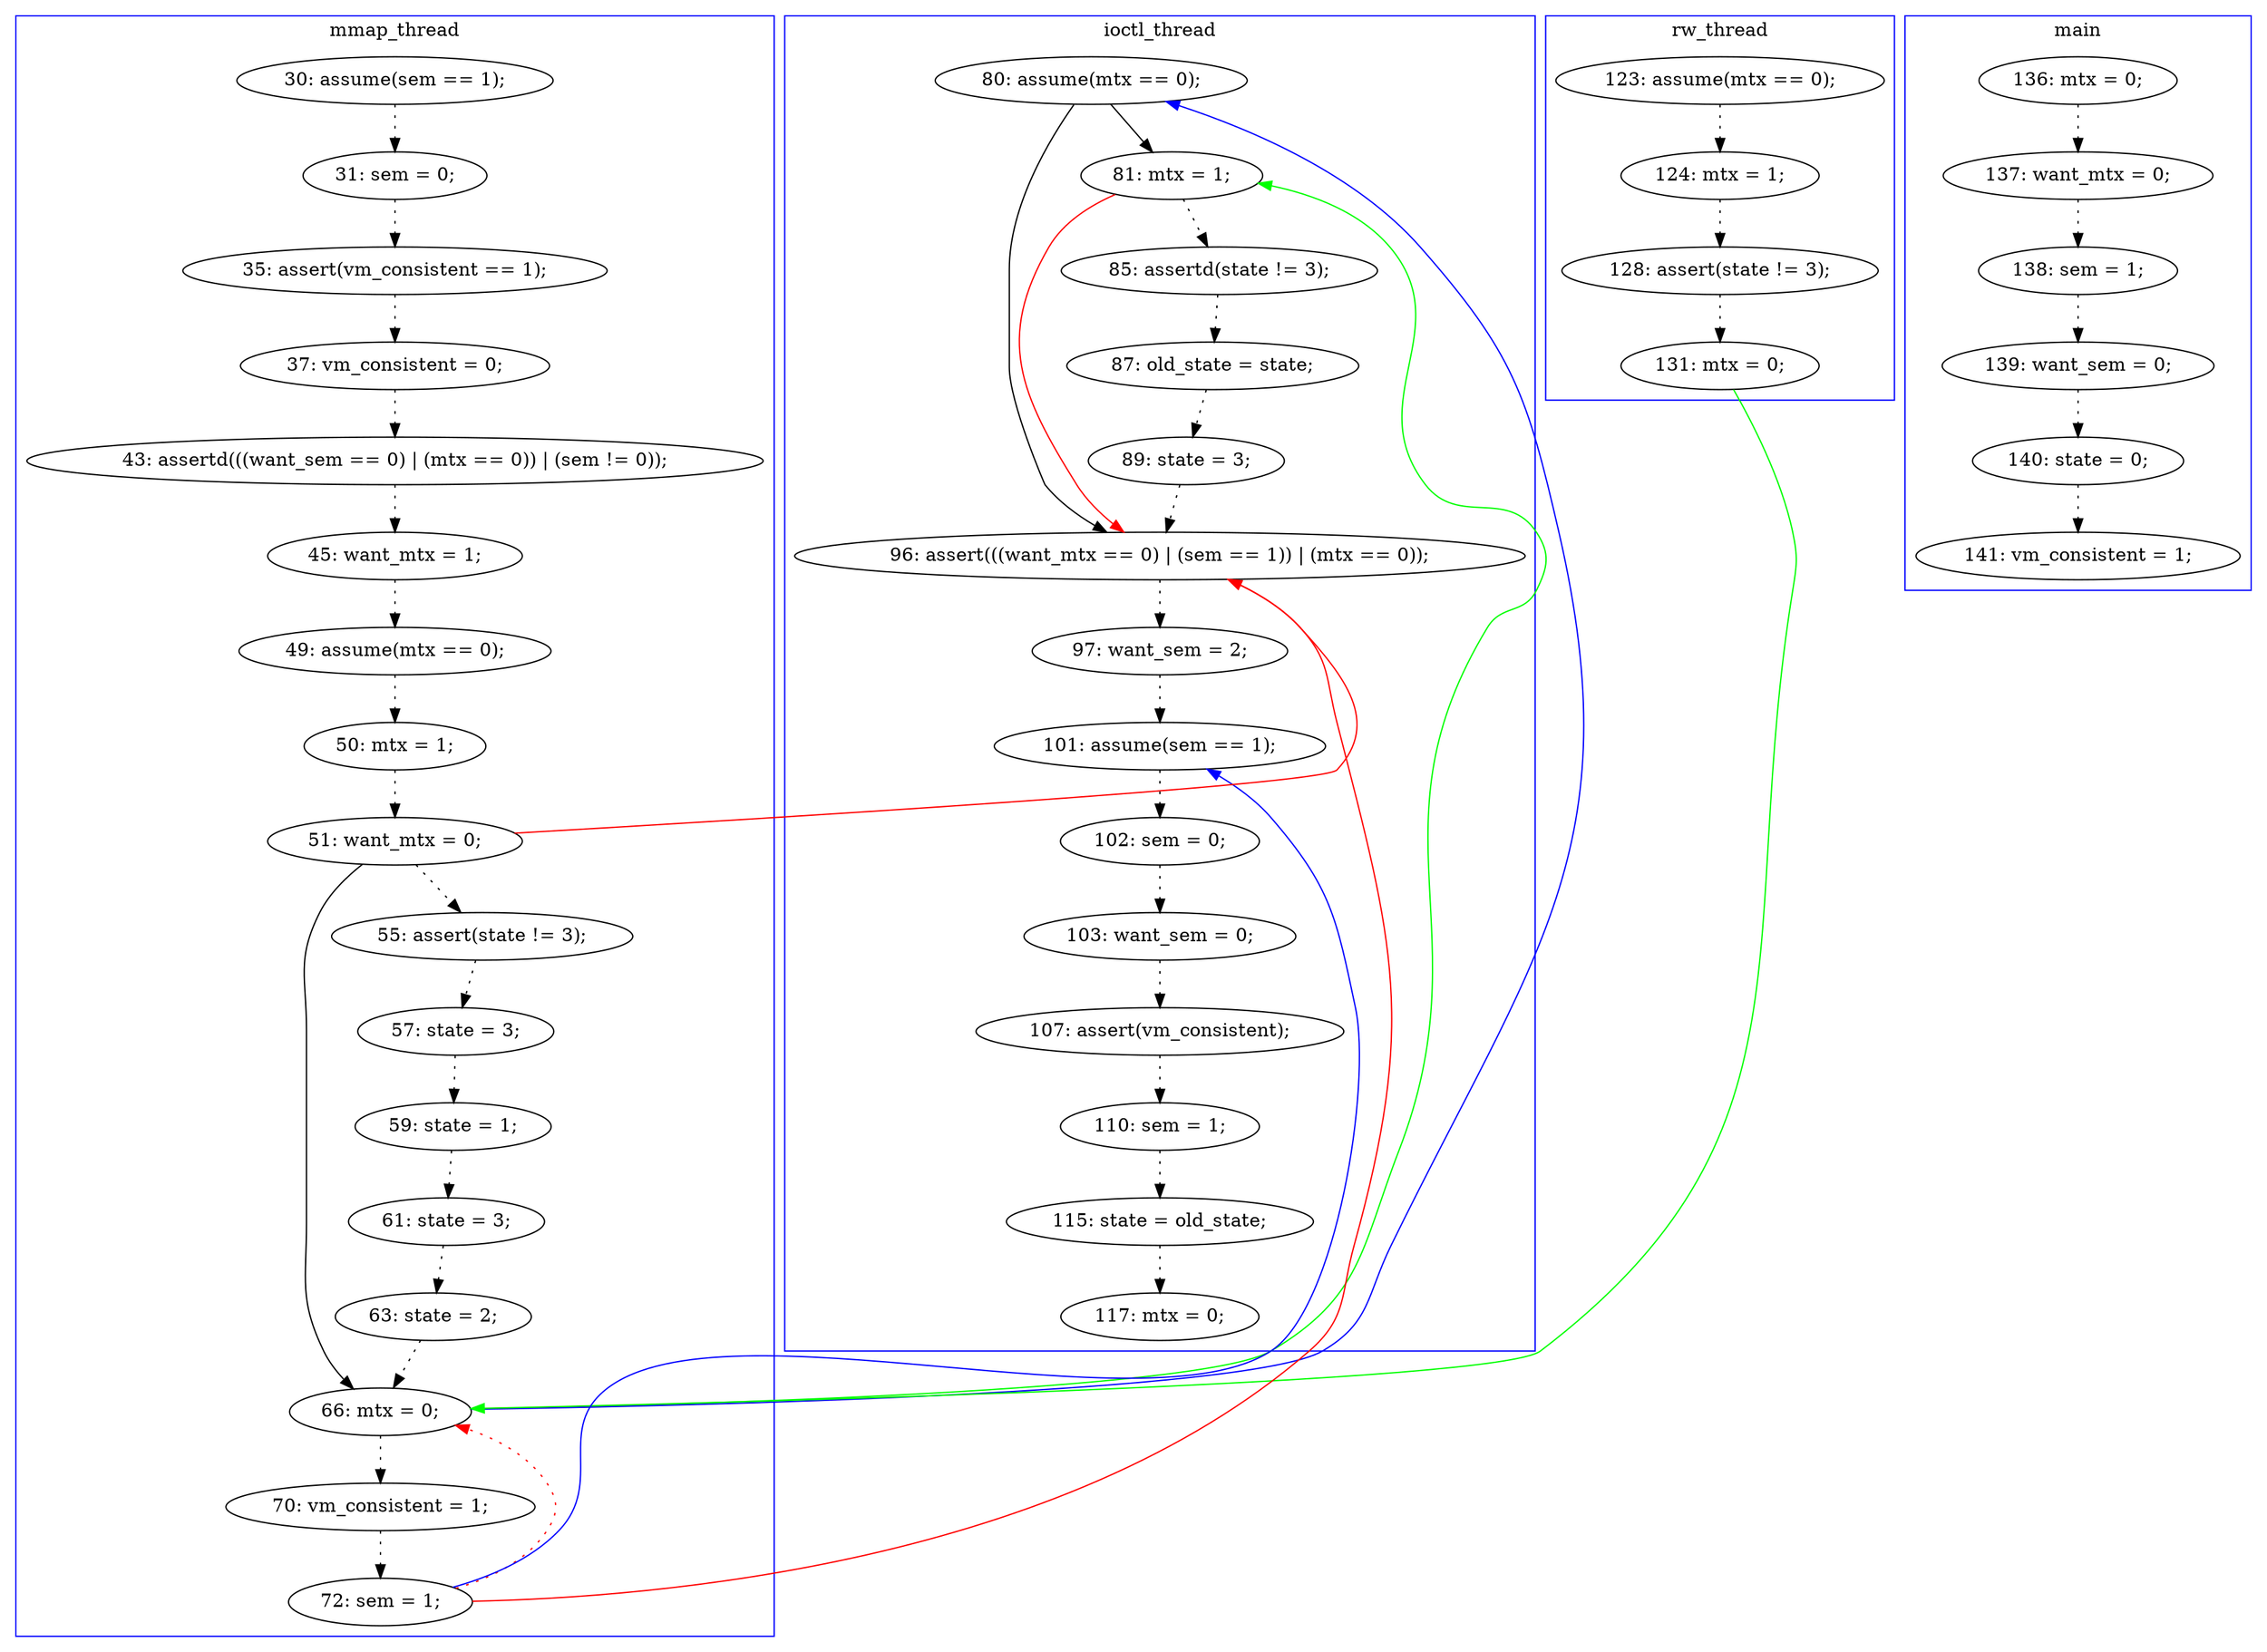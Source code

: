 digraph ProofObject {
	46 -> 47 [style = dotted, color = black]
	20 -> 23 [style = dotted, color = black]
	43 -> 44 [style = dotted, color = black]
	52 -> 53 [style = dotted, color = black]
	51 -> 52 [style = dotted, color = black]
	34 -> 41 [color = Green, constraint = false]
	23 -> 24 [style = dotted, color = black]
	15 -> 16 [style = dotted, color = black]
	14 -> 15 [style = dotted, color = black]
	34 -> 40 [color = Blue, constraint = false]
	36 -> 34 [style = dotted, color = red, constraint = false]
	26 -> 27 [style = dotted, color = black]
	32 -> 33 [style = dotted, color = black]
	28 -> 29 [style = dotted, color = black]
	28 -> 34 [color = Black]
	2 -> 3 [style = dotted, color = black]
	30 -> 31 [style = dotted, color = black]
	44 -> 46 [style = dotted, color = black]
	35 -> 36 [style = dotted, color = black]
	31 -> 32 [style = dotted, color = black]
	28 -> 46 [color = Red, constraint = false]
	50 -> 51 [style = dotted, color = black]
	34 -> 35 [style = dotted, color = black]
	6 -> 7 [style = dotted, color = black]
	40 -> 46 [color = Black]
	29 -> 30 [style = dotted, color = black]
	41 -> 42 [style = dotted, color = black]
	16 -> 34 [color = Green, constraint = false]
	5 -> 6 [style = dotted, color = black]
	47 -> 48 [style = dotted, color = black]
	53 -> 54 [style = dotted, color = black]
	18 -> 20 [style = dotted, color = black]
	40 -> 41 [color = Black]
	25 -> 26 [style = dotted, color = black]
	13 -> 14 [style = dotted, color = black]
	17 -> 18 [style = dotted, color = black]
	41 -> 46 [color = Red, constraint = false]
	36 -> 46 [color = Red, constraint = false]
	27 -> 28 [style = dotted, color = black]
	49 -> 50 [style = dotted, color = black]
	24 -> 25 [style = dotted, color = black]
	36 -> 48 [color = Blue, constraint = false]
	42 -> 43 [style = dotted, color = black]
	4 -> 5 [style = dotted, color = black]
	33 -> 34 [style = dotted, color = black]
	48 -> 49 [style = dotted, color = black]
	3 -> 4 [style = dotted, color = black]
	subgraph cluster0 {
		label = main
		color = blue
		3  [label = "137: want_mtx = 0;"]
		5  [label = "139: want_sem = 0;"]
		7  [label = "141: vm_consistent = 1;"]
		2  [label = "136: mtx = 0;"]
		4  [label = "138: sem = 1;"]
		6  [label = "140: state = 0;"]
	}
	subgraph cluster3 {
		label = rw_thread
		color = blue
		16  [label = "131: mtx = 0;"]
		14  [label = "124: mtx = 1;"]
		13  [label = "123: assume(mtx == 0);"]
		15  [label = "128: assert(state != 3);"]
	}
	subgraph cluster2 {
		label = ioctl_thread
		color = blue
		53  [label = "115: state = old_state;"]
		51  [label = "107: assert(vm_consistent);"]
		52  [label = "110: sem = 1;"]
		41  [label = "81: mtx = 1;"]
		43  [label = "87: old_state = state;"]
		42  [label = "85: assertd(state != 3);"]
		40  [label = "80: assume(mtx == 0);"]
		54  [label = "117: mtx = 0;"]
		49  [label = "102: sem = 0;"]
		46  [label = "96: assert(((want_mtx == 0) | (sem == 1)) | (mtx == 0));"]
		47  [label = "97: want_sem = 2;"]
		50  [label = "103: want_sem = 0;"]
		44  [label = "89: state = 3;"]
		48  [label = "101: assume(sem == 1);"]
	}
	subgraph cluster1 {
		label = mmap_thread
		color = blue
		32  [label = "61: state = 3;"]
		34  [label = "66: mtx = 0;"]
		36  [label = "72: sem = 1;"]
		30  [label = "57: state = 3;"]
		25  [label = "45: want_mtx = 1;"]
		28  [label = "51: want_mtx = 0;"]
		24  [label = "43: assertd(((want_sem == 0) | (mtx == 0)) | (sem != 0));"]
		20  [label = "35: assert(vm_consistent == 1);"]
		23  [label = "37: vm_consistent = 0;"]
		27  [label = "50: mtx = 1;"]
		18  [label = "31: sem = 0;"]
		17  [label = "30: assume(sem == 1);"]
		33  [label = "63: state = 2;"]
		35  [label = "70: vm_consistent = 1;"]
		31  [label = "59: state = 1;"]
		29  [label = "55: assert(state != 3);"]
		26  [label = "49: assume(mtx == 0);"]
	}
}